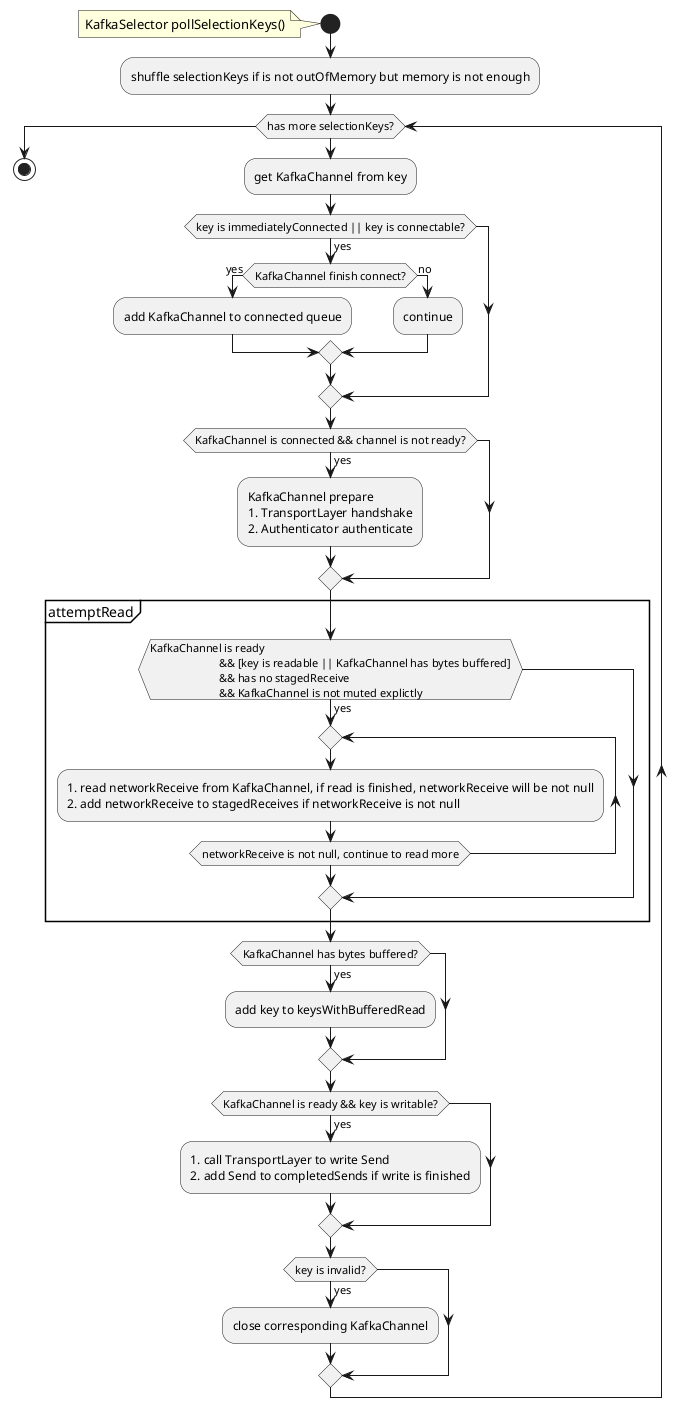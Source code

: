 @startuml
start
note left: KafkaSelector pollSelectionKeys()
:shuffle selectionKeys if is not outOfMemory but memory is not enough;
while (has more selectionKeys?) 
	:get KafkaChannel from key;
	if (key is immediatelyConnected || key is connectable?) then(yes)
		if (KafkaChannel finish connect?) then(yes)
			:add KafkaChannel to connected queue;
		else(no)
			:continue;
		endif
	endif
	if (KafkaChannel is connected && channel is not ready?) then(yes)
		:KafkaChannel prepare
		1. TransportLayer handshake
		2. Authenticator authenticate;
	endif
	partition attemptRead {
		if (KafkaChannel is ready 
			&& [key is readable || KafkaChannel has bytes buffered]
			&& has no stagedReceive
			&& KafkaChannel is not muted explictly) then(yes)
			repeat
				:1. read networkReceive from KafkaChannel, if read is finished, networkReceive will be not null
				2. add networkReceive to stagedReceives if networkReceive is not null;
			repeat while (networkReceive is not null, continue to read more)
		endif
	}
	if (KafkaChannel has bytes buffered?) then(yes)
		:add key to keysWithBufferedRead;
	endif
	if (KafkaChannel is ready && key is writable?) then(yes)
		:1. call TransportLayer to write Send
		2. add Send to completedSends if write is finished;
	endif
	if (key is invalid?) then(yes)
		:close corresponding KafkaChannel;
	endif
endwhile
stop
@enduml

